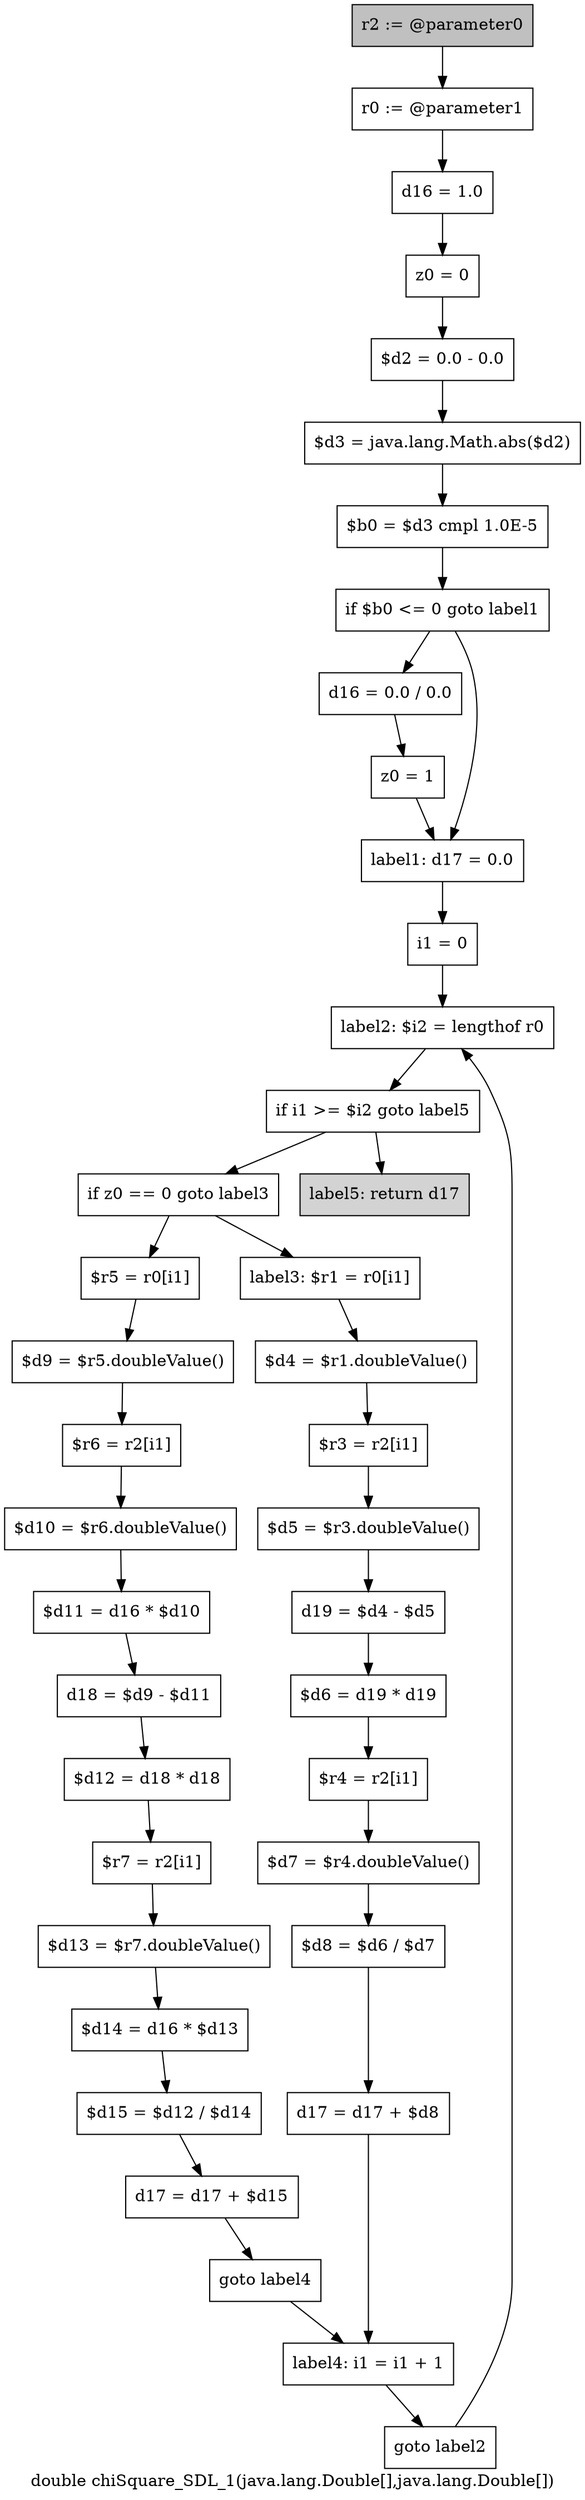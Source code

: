 digraph "double chiSquare_SDL_1(java.lang.Double[],java.lang.Double[])" {
    label="double chiSquare_SDL_1(java.lang.Double[],java.lang.Double[])";
    node [shape=box];
    "0" [style=filled,fillcolor=gray,label="r2 := @parameter0",];
    "1" [label="r0 := @parameter1",];
    "0"->"1";
    "2" [label="d16 = 1.0",];
    "1"->"2";
    "3" [label="z0 = 0",];
    "2"->"3";
    "4" [label="$d2 = 0.0 - 0.0",];
    "3"->"4";
    "5" [label="$d3 = java.lang.Math.abs($d2)",];
    "4"->"5";
    "6" [label="$b0 = $d3 cmpl 1.0E-5",];
    "5"->"6";
    "7" [label="if $b0 <= 0 goto label1",];
    "6"->"7";
    "8" [label="d16 = 0.0 / 0.0",];
    "7"->"8";
    "10" [label="label1: d17 = 0.0",];
    "7"->"10";
    "9" [label="z0 = 1",];
    "8"->"9";
    "9"->"10";
    "11" [label="i1 = 0",];
    "10"->"11";
    "12" [label="label2: $i2 = lengthof r0",];
    "11"->"12";
    "13" [label="if i1 >= $i2 goto label5",];
    "12"->"13";
    "14" [label="if z0 == 0 goto label3",];
    "13"->"14";
    "40" [style=filled,fillcolor=lightgray,label="label5: return d17",];
    "13"->"40";
    "15" [label="$r5 = r0[i1]",];
    "14"->"15";
    "28" [label="label3: $r1 = r0[i1]",];
    "14"->"28";
    "16" [label="$d9 = $r5.doubleValue()",];
    "15"->"16";
    "17" [label="$r6 = r2[i1]",];
    "16"->"17";
    "18" [label="$d10 = $r6.doubleValue()",];
    "17"->"18";
    "19" [label="$d11 = d16 * $d10",];
    "18"->"19";
    "20" [label="d18 = $d9 - $d11",];
    "19"->"20";
    "21" [label="$d12 = d18 * d18",];
    "20"->"21";
    "22" [label="$r7 = r2[i1]",];
    "21"->"22";
    "23" [label="$d13 = $r7.doubleValue()",];
    "22"->"23";
    "24" [label="$d14 = d16 * $d13",];
    "23"->"24";
    "25" [label="$d15 = $d12 / $d14",];
    "24"->"25";
    "26" [label="d17 = d17 + $d15",];
    "25"->"26";
    "27" [label="goto label4",];
    "26"->"27";
    "38" [label="label4: i1 = i1 + 1",];
    "27"->"38";
    "29" [label="$d4 = $r1.doubleValue()",];
    "28"->"29";
    "30" [label="$r3 = r2[i1]",];
    "29"->"30";
    "31" [label="$d5 = $r3.doubleValue()",];
    "30"->"31";
    "32" [label="d19 = $d4 - $d5",];
    "31"->"32";
    "33" [label="$d6 = d19 * d19",];
    "32"->"33";
    "34" [label="$r4 = r2[i1]",];
    "33"->"34";
    "35" [label="$d7 = $r4.doubleValue()",];
    "34"->"35";
    "36" [label="$d8 = $d6 / $d7",];
    "35"->"36";
    "37" [label="d17 = d17 + $d8",];
    "36"->"37";
    "37"->"38";
    "39" [label="goto label2",];
    "38"->"39";
    "39"->"12";
}
